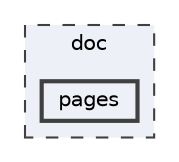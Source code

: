 digraph "pages"
{
 // LATEX_PDF_SIZE
  bgcolor="transparent";
  edge [fontname=Helvetica,fontsize=10,labelfontname=Helvetica,labelfontsize=10];
  node [fontname=Helvetica,fontsize=10,shape=box,height=0.2,width=0.4];
  compound=true
  subgraph clusterdir_e68e8157741866f444e17edd764ebbae {
    graph [ bgcolor="#edf0f7", pencolor="grey25", label="doc", fontname=Helvetica,fontsize=10 style="filled,dashed", URL="dir_e68e8157741866f444e17edd764ebbae.html",tooltip=""]
  dir_45ceaae7855647d8e15cc2abf65b95d9 [label="pages", fillcolor="#edf0f7", color="grey25", style="filled,bold", URL="dir_45ceaae7855647d8e15cc2abf65b95d9.html",tooltip=""];
  }
}
